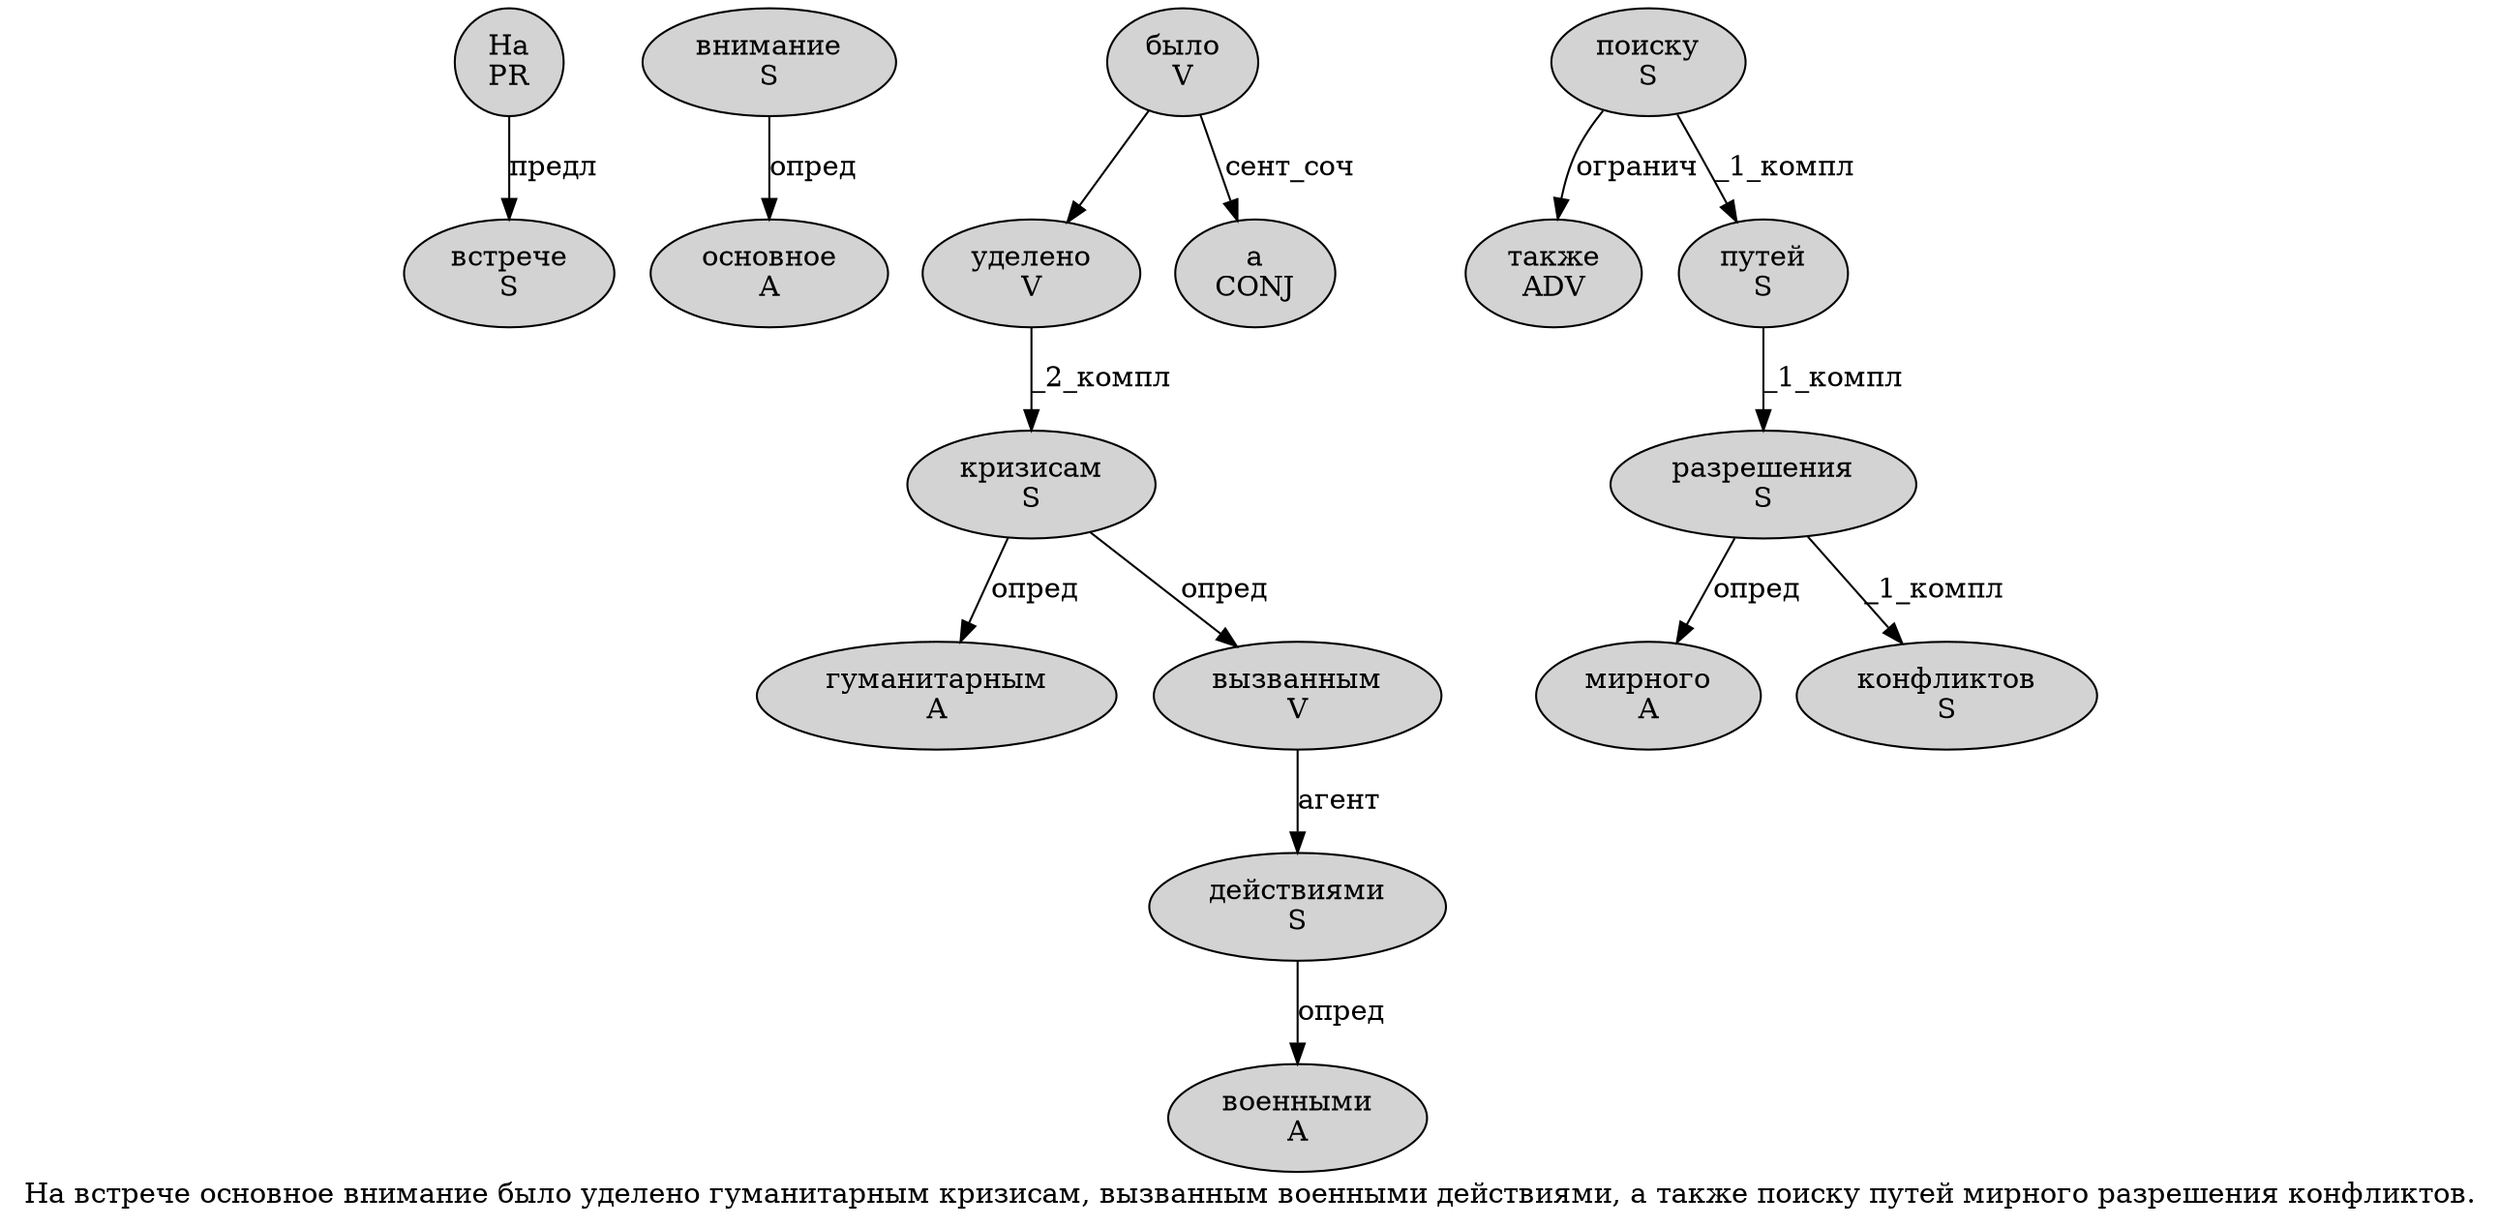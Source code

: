 digraph SENTENCE_102 {
	graph [label="На встрече основное внимание было уделено гуманитарным кризисам, вызванным военными действиями, а также поиску путей мирного разрешения конфликтов."]
	node [style=filled]
		0 [label="На
PR" color="" fillcolor=lightgray penwidth=1 shape=ellipse]
		1 [label="встрече
S" color="" fillcolor=lightgray penwidth=1 shape=ellipse]
		2 [label="основное
A" color="" fillcolor=lightgray penwidth=1 shape=ellipse]
		3 [label="внимание
S" color="" fillcolor=lightgray penwidth=1 shape=ellipse]
		4 [label="было
V" color="" fillcolor=lightgray penwidth=1 shape=ellipse]
		5 [label="уделено
V" color="" fillcolor=lightgray penwidth=1 shape=ellipse]
		6 [label="гуманитарным
A" color="" fillcolor=lightgray penwidth=1 shape=ellipse]
		7 [label="кризисам
S" color="" fillcolor=lightgray penwidth=1 shape=ellipse]
		9 [label="вызванным
V" color="" fillcolor=lightgray penwidth=1 shape=ellipse]
		10 [label="военными
A" color="" fillcolor=lightgray penwidth=1 shape=ellipse]
		11 [label="действиями
S" color="" fillcolor=lightgray penwidth=1 shape=ellipse]
		13 [label="а
CONJ" color="" fillcolor=lightgray penwidth=1 shape=ellipse]
		14 [label="также
ADV" color="" fillcolor=lightgray penwidth=1 shape=ellipse]
		15 [label="поиску
S" color="" fillcolor=lightgray penwidth=1 shape=ellipse]
		16 [label="путей
S" color="" fillcolor=lightgray penwidth=1 shape=ellipse]
		17 [label="мирного
A" color="" fillcolor=lightgray penwidth=1 shape=ellipse]
		18 [label="разрешения
S" color="" fillcolor=lightgray penwidth=1 shape=ellipse]
		19 [label="конфликтов
S" color="" fillcolor=lightgray penwidth=1 shape=ellipse]
			4 -> 5
			4 -> 13 [label="сент_соч"]
			3 -> 2 [label="опред"]
			18 -> 17 [label="опред"]
			18 -> 19 [label="_1_компл"]
			5 -> 7 [label="_2_компл"]
			11 -> 10 [label="опред"]
			9 -> 11 [label="агент"]
			15 -> 14 [label="огранич"]
			15 -> 16 [label="_1_компл"]
			7 -> 6 [label="опред"]
			7 -> 9 [label="опред"]
			16 -> 18 [label="_1_компл"]
			0 -> 1 [label="предл"]
}